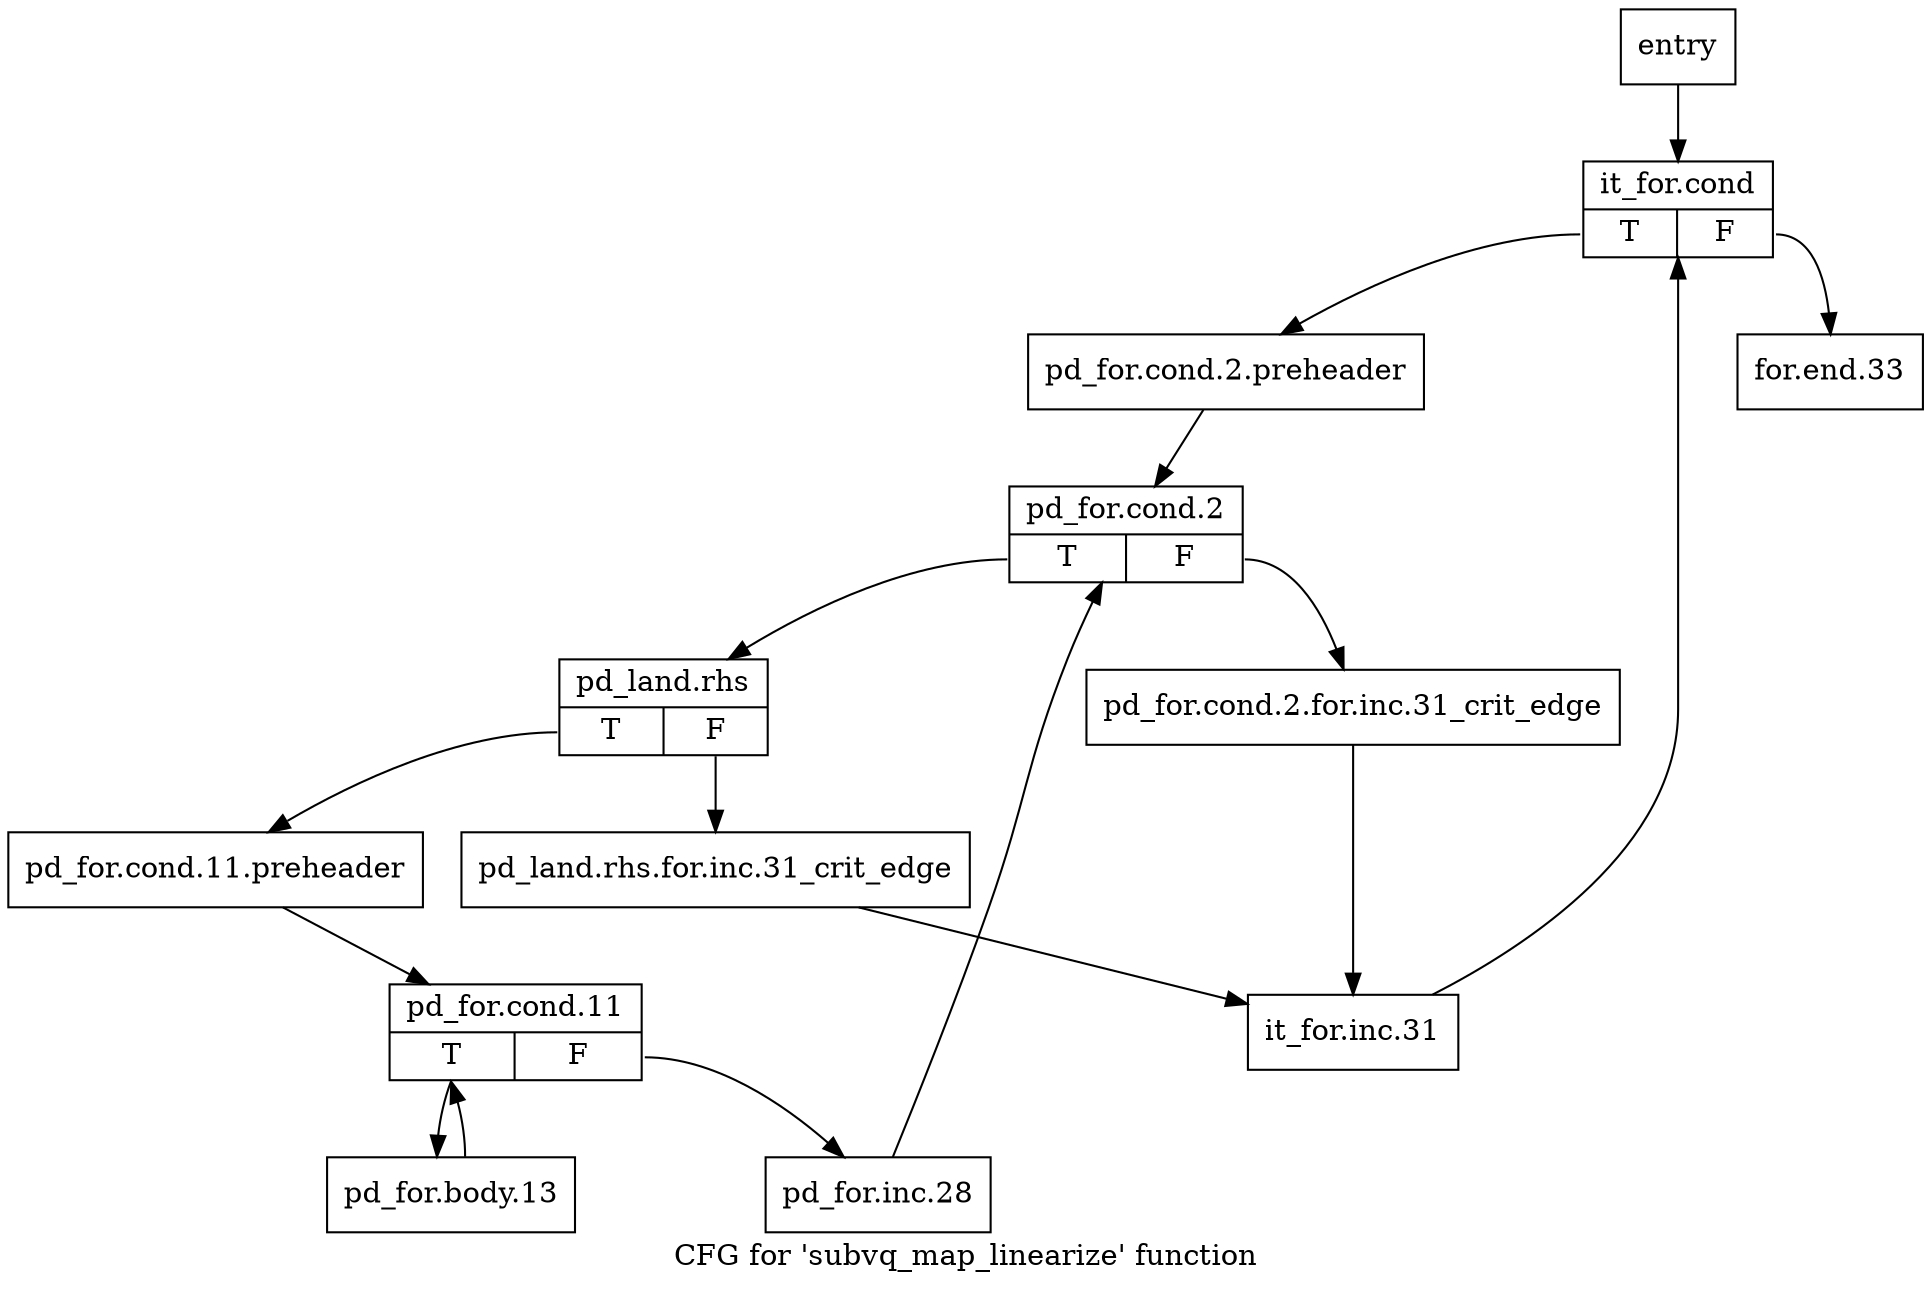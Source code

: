 digraph "CFG for 'subvq_map_linearize' function" {
	label="CFG for 'subvq_map_linearize' function";

	Node0x1086350 [shape=record,label="{entry}"];
	Node0x1086350 -> Node0x1086840;
	Node0x1086840 [shape=record,label="{it_for.cond|{<s0>T|<s1>F}}"];
	Node0x1086840:s0 -> Node0x1086890;
	Node0x1086840:s1 -> Node0x1086bb0;
	Node0x1086890 [shape=record,label="{pd_for.cond.2.preheader}"];
	Node0x1086890 -> Node0x10868e0;
	Node0x10868e0 [shape=record,label="{pd_for.cond.2|{<s0>T|<s1>F}}"];
	Node0x10868e0:s0 -> Node0x1086980;
	Node0x10868e0:s1 -> Node0x1086930;
	Node0x1086930 [shape=record,label="{pd_for.cond.2.for.inc.31_crit_edge}"];
	Node0x1086930 -> Node0x1086b60;
	Node0x1086980 [shape=record,label="{pd_land.rhs|{<s0>T|<s1>F}}"];
	Node0x1086980:s0 -> Node0x1086a20;
	Node0x1086980:s1 -> Node0x10869d0;
	Node0x10869d0 [shape=record,label="{pd_land.rhs.for.inc.31_crit_edge}"];
	Node0x10869d0 -> Node0x1086b60;
	Node0x1086a20 [shape=record,label="{pd_for.cond.11.preheader}"];
	Node0x1086a20 -> Node0x1086a70;
	Node0x1086a70 [shape=record,label="{pd_for.cond.11|{<s0>T|<s1>F}}"];
	Node0x1086a70:s0 -> Node0x1086ac0;
	Node0x1086a70:s1 -> Node0x1086b10;
	Node0x1086ac0 [shape=record,label="{pd_for.body.13}"];
	Node0x1086ac0 -> Node0x1086a70;
	Node0x1086b10 [shape=record,label="{pd_for.inc.28}"];
	Node0x1086b10 -> Node0x10868e0;
	Node0x1086b60 [shape=record,label="{it_for.inc.31}"];
	Node0x1086b60 -> Node0x1086840;
	Node0x1086bb0 [shape=record,label="{for.end.33}"];
}
